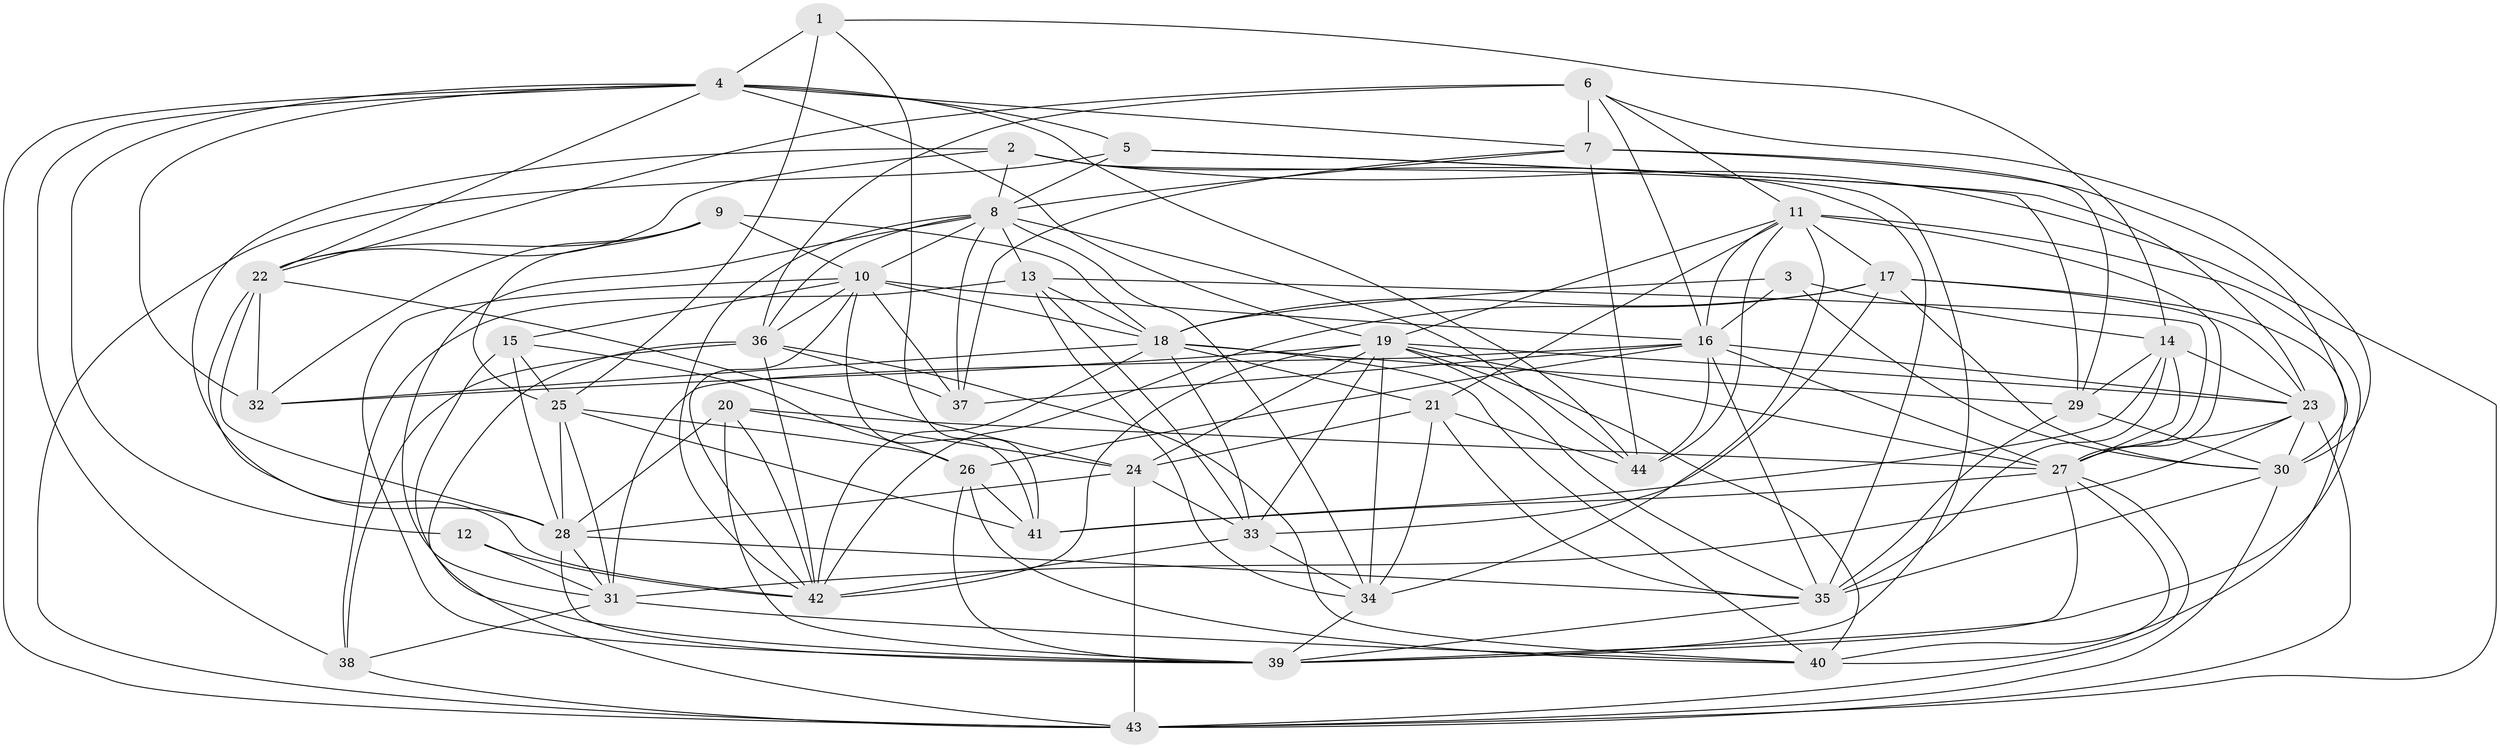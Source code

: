 // original degree distribution, {2: 0.13768115942028986, 5: 0.17391304347826086, 4: 0.2753623188405797, 3: 0.26811594202898553, 6: 0.10144927536231885, 7: 0.021739130434782608, 10: 0.007246376811594203, 8: 0.014492753623188406}
// Generated by graph-tools (version 1.1) at 2025/37/03/04/25 23:37:02]
// undirected, 44 vertices, 161 edges
graph export_dot {
  node [color=gray90,style=filled];
  1;
  2;
  3;
  4;
  5;
  6;
  7;
  8;
  9;
  10;
  11;
  12;
  13;
  14;
  15;
  16;
  17;
  18;
  19;
  20;
  21;
  22;
  23;
  24;
  25;
  26;
  27;
  28;
  29;
  30;
  31;
  32;
  33;
  34;
  35;
  36;
  37;
  38;
  39;
  40;
  41;
  42;
  43;
  44;
  1 -- 4 [weight=1.0];
  1 -- 14 [weight=1.0];
  1 -- 25 [weight=1.0];
  1 -- 41 [weight=1.0];
  2 -- 8 [weight=1.0];
  2 -- 22 [weight=1.0];
  2 -- 28 [weight=1.0];
  2 -- 35 [weight=1.0];
  2 -- 39 [weight=1.0];
  2 -- 43 [weight=1.0];
  3 -- 14 [weight=1.0];
  3 -- 16 [weight=1.0];
  3 -- 18 [weight=1.0];
  3 -- 30 [weight=1.0];
  4 -- 5 [weight=1.0];
  4 -- 7 [weight=1.0];
  4 -- 12 [weight=1.0];
  4 -- 19 [weight=2.0];
  4 -- 22 [weight=1.0];
  4 -- 32 [weight=1.0];
  4 -- 38 [weight=1.0];
  4 -- 43 [weight=1.0];
  4 -- 44 [weight=1.0];
  5 -- 8 [weight=1.0];
  5 -- 23 [weight=1.0];
  5 -- 29 [weight=1.0];
  5 -- 43 [weight=1.0];
  6 -- 7 [weight=2.0];
  6 -- 11 [weight=1.0];
  6 -- 16 [weight=1.0];
  6 -- 22 [weight=1.0];
  6 -- 30 [weight=1.0];
  6 -- 36 [weight=1.0];
  7 -- 8 [weight=1.0];
  7 -- 29 [weight=1.0];
  7 -- 30 [weight=1.0];
  7 -- 37 [weight=1.0];
  7 -- 44 [weight=1.0];
  8 -- 10 [weight=1.0];
  8 -- 13 [weight=1.0];
  8 -- 31 [weight=1.0];
  8 -- 34 [weight=1.0];
  8 -- 36 [weight=1.0];
  8 -- 37 [weight=1.0];
  8 -- 42 [weight=1.0];
  8 -- 44 [weight=1.0];
  9 -- 10 [weight=1.0];
  9 -- 18 [weight=1.0];
  9 -- 22 [weight=1.0];
  9 -- 25 [weight=1.0];
  9 -- 32 [weight=1.0];
  10 -- 15 [weight=1.0];
  10 -- 16 [weight=1.0];
  10 -- 18 [weight=1.0];
  10 -- 36 [weight=1.0];
  10 -- 37 [weight=1.0];
  10 -- 39 [weight=1.0];
  10 -- 41 [weight=1.0];
  10 -- 42 [weight=1.0];
  11 -- 16 [weight=1.0];
  11 -- 17 [weight=2.0];
  11 -- 19 [weight=2.0];
  11 -- 21 [weight=1.0];
  11 -- 27 [weight=1.0];
  11 -- 34 [weight=1.0];
  11 -- 39 [weight=2.0];
  11 -- 44 [weight=1.0];
  12 -- 31 [weight=1.0];
  12 -- 42 [weight=1.0];
  13 -- 18 [weight=1.0];
  13 -- 27 [weight=1.0];
  13 -- 33 [weight=1.0];
  13 -- 34 [weight=1.0];
  13 -- 38 [weight=1.0];
  14 -- 23 [weight=1.0];
  14 -- 27 [weight=1.0];
  14 -- 29 [weight=1.0];
  14 -- 35 [weight=1.0];
  14 -- 41 [weight=1.0];
  15 -- 25 [weight=1.0];
  15 -- 26 [weight=1.0];
  15 -- 28 [weight=1.0];
  15 -- 39 [weight=1.0];
  16 -- 23 [weight=1.0];
  16 -- 26 [weight=1.0];
  16 -- 27 [weight=1.0];
  16 -- 31 [weight=1.0];
  16 -- 35 [weight=2.0];
  16 -- 37 [weight=1.0];
  16 -- 44 [weight=1.0];
  17 -- 18 [weight=1.0];
  17 -- 23 [weight=1.0];
  17 -- 30 [weight=1.0];
  17 -- 33 [weight=1.0];
  17 -- 40 [weight=2.0];
  17 -- 42 [weight=1.0];
  18 -- 21 [weight=1.0];
  18 -- 29 [weight=2.0];
  18 -- 32 [weight=1.0];
  18 -- 33 [weight=1.0];
  18 -- 40 [weight=1.0];
  18 -- 42 [weight=1.0];
  19 -- 23 [weight=1.0];
  19 -- 24 [weight=1.0];
  19 -- 27 [weight=1.0];
  19 -- 32 [weight=1.0];
  19 -- 33 [weight=1.0];
  19 -- 34 [weight=1.0];
  19 -- 35 [weight=1.0];
  19 -- 40 [weight=1.0];
  19 -- 42 [weight=1.0];
  20 -- 24 [weight=2.0];
  20 -- 27 [weight=1.0];
  20 -- 28 [weight=1.0];
  20 -- 39 [weight=1.0];
  20 -- 42 [weight=1.0];
  21 -- 24 [weight=1.0];
  21 -- 34 [weight=1.0];
  21 -- 35 [weight=1.0];
  21 -- 44 [weight=1.0];
  22 -- 24 [weight=1.0];
  22 -- 28 [weight=1.0];
  22 -- 32 [weight=1.0];
  22 -- 42 [weight=1.0];
  23 -- 27 [weight=1.0];
  23 -- 30 [weight=2.0];
  23 -- 31 [weight=1.0];
  23 -- 43 [weight=2.0];
  24 -- 28 [weight=2.0];
  24 -- 33 [weight=1.0];
  24 -- 43 [weight=1.0];
  25 -- 26 [weight=1.0];
  25 -- 28 [weight=1.0];
  25 -- 31 [weight=1.0];
  25 -- 41 [weight=1.0];
  26 -- 39 [weight=1.0];
  26 -- 40 [weight=1.0];
  26 -- 41 [weight=1.0];
  27 -- 39 [weight=1.0];
  27 -- 40 [weight=1.0];
  27 -- 41 [weight=1.0];
  27 -- 43 [weight=1.0];
  28 -- 31 [weight=1.0];
  28 -- 35 [weight=1.0];
  28 -- 39 [weight=2.0];
  29 -- 30 [weight=1.0];
  29 -- 35 [weight=1.0];
  30 -- 35 [weight=1.0];
  30 -- 43 [weight=1.0];
  31 -- 38 [weight=1.0];
  31 -- 40 [weight=1.0];
  33 -- 34 [weight=1.0];
  33 -- 42 [weight=1.0];
  34 -- 39 [weight=1.0];
  35 -- 39 [weight=1.0];
  36 -- 37 [weight=1.0];
  36 -- 38 [weight=1.0];
  36 -- 40 [weight=1.0];
  36 -- 42 [weight=2.0];
  36 -- 43 [weight=2.0];
  38 -- 43 [weight=1.0];
}
